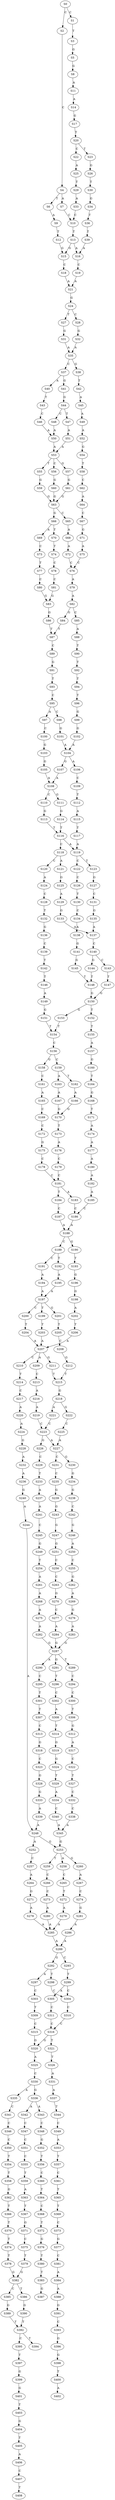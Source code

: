 strict digraph  {
	S0 -> S1 [ label = C ];
	S0 -> S2 [ label = C ];
	S1 -> S3 [ label = T ];
	S2 -> S4 [ label = C ];
	S3 -> S5 [ label = G ];
	S4 -> S6 [ label = T ];
	S4 -> S7 [ label = A ];
	S5 -> S8 [ label = G ];
	S6 -> S9 [ label = A ];
	S7 -> S10 [ label = C ];
	S8 -> S11 [ label = A ];
	S9 -> S12 [ label = T ];
	S10 -> S13 [ label = T ];
	S11 -> S14 [ label = A ];
	S12 -> S15 [ label = G ];
	S13 -> S16 [ label = A ];
	S13 -> S15 [ label = G ];
	S14 -> S17 [ label = G ];
	S15 -> S18 [ label = C ];
	S16 -> S19 [ label = C ];
	S17 -> S20 [ label = T ];
	S18 -> S21 [ label = A ];
	S19 -> S21 [ label = A ];
	S20 -> S22 [ label = C ];
	S20 -> S23 [ label = T ];
	S21 -> S24 [ label = G ];
	S22 -> S25 [ label = A ];
	S23 -> S26 [ label = G ];
	S24 -> S27 [ label = T ];
	S24 -> S28 [ label = C ];
	S25 -> S29 [ label = T ];
	S26 -> S30 [ label = T ];
	S27 -> S31 [ label = G ];
	S28 -> S32 [ label = G ];
	S29 -> S33 [ label = A ];
	S30 -> S34 [ label = G ];
	S31 -> S35 [ label = A ];
	S32 -> S35 [ label = A ];
	S33 -> S10 [ label = C ];
	S34 -> S36 [ label = T ];
	S35 -> S37 [ label = C ];
	S35 -> S38 [ label = G ];
	S36 -> S39 [ label = T ];
	S37 -> S40 [ label = A ];
	S37 -> S41 [ label = G ];
	S38 -> S42 [ label = T ];
	S39 -> S16 [ label = A ];
	S40 -> S43 [ label = T ];
	S41 -> S44 [ label = G ];
	S42 -> S45 [ label = A ];
	S43 -> S46 [ label = C ];
	S44 -> S47 [ label = T ];
	S44 -> S48 [ label = C ];
	S45 -> S49 [ label = A ];
	S46 -> S50 [ label = A ];
	S47 -> S51 [ label = A ];
	S48 -> S50 [ label = A ];
	S49 -> S52 [ label = A ];
	S50 -> S53 [ label = A ];
	S51 -> S53 [ label = A ];
	S52 -> S54 [ label = G ];
	S53 -> S55 [ label = T ];
	S53 -> S56 [ label = C ];
	S53 -> S57 [ label = G ];
	S54 -> S58 [ label = T ];
	S55 -> S59 [ label = G ];
	S56 -> S60 [ label = G ];
	S57 -> S61 [ label = G ];
	S58 -> S62 [ label = C ];
	S59 -> S63 [ label = G ];
	S60 -> S63 [ label = G ];
	S61 -> S63 [ label = G ];
	S62 -> S64 [ label = A ];
	S63 -> S65 [ label = C ];
	S63 -> S66 [ label = G ];
	S64 -> S67 [ label = C ];
	S65 -> S68 [ label = A ];
	S66 -> S69 [ label = A ];
	S66 -> S70 [ label = T ];
	S67 -> S71 [ label = G ];
	S68 -> S72 [ label = A ];
	S69 -> S73 [ label = C ];
	S70 -> S74 [ label = T ];
	S71 -> S75 [ label = A ];
	S72 -> S76 [ label = C ];
	S73 -> S77 [ label = T ];
	S74 -> S78 [ label = C ];
	S75 -> S76 [ label = C ];
	S76 -> S79 [ label = A ];
	S77 -> S80 [ label = C ];
	S78 -> S81 [ label = C ];
	S79 -> S82 [ label = A ];
	S80 -> S83 [ label = G ];
	S81 -> S83 [ label = G ];
	S82 -> S84 [ label = G ];
	S82 -> S85 [ label = C ];
	S83 -> S86 [ label = G ];
	S84 -> S87 [ label = T ];
	S85 -> S88 [ label = A ];
	S86 -> S87 [ label = T ];
	S87 -> S89 [ label = C ];
	S88 -> S90 [ label = T ];
	S89 -> S91 [ label = G ];
	S90 -> S92 [ label = T ];
	S91 -> S93 [ label = T ];
	S92 -> S94 [ label = T ];
	S93 -> S95 [ label = C ];
	S94 -> S96 [ label = T ];
	S95 -> S97 [ label = A ];
	S95 -> S98 [ label = C ];
	S96 -> S99 [ label = G ];
	S97 -> S100 [ label = C ];
	S98 -> S101 [ label = G ];
	S99 -> S102 [ label = G ];
	S100 -> S103 [ label = G ];
	S101 -> S104 [ label = A ];
	S102 -> S104 [ label = A ];
	S103 -> S105 [ label = G ];
	S104 -> S106 [ label = A ];
	S104 -> S107 [ label = G ];
	S105 -> S108 [ label = A ];
	S106 -> S109 [ label = C ];
	S107 -> S108 [ label = A ];
	S108 -> S110 [ label = C ];
	S108 -> S111 [ label = G ];
	S109 -> S112 [ label = T ];
	S110 -> S113 [ label = G ];
	S111 -> S114 [ label = G ];
	S112 -> S115 [ label = A ];
	S113 -> S116 [ label = T ];
	S114 -> S116 [ label = T ];
	S115 -> S117 [ label = T ];
	S116 -> S118 [ label = C ];
	S116 -> S119 [ label = A ];
	S117 -> S119 [ label = A ];
	S118 -> S120 [ label = C ];
	S118 -> S121 [ label = A ];
	S119 -> S122 [ label = C ];
	S119 -> S123 [ label = T ];
	S120 -> S124 [ label = A ];
	S121 -> S125 [ label = G ];
	S122 -> S126 [ label = C ];
	S123 -> S127 [ label = G ];
	S124 -> S128 [ label = C ];
	S125 -> S129 [ label = A ];
	S126 -> S130 [ label = T ];
	S127 -> S131 [ label = C ];
	S128 -> S132 [ label = T ];
	S129 -> S133 [ label = G ];
	S130 -> S134 [ label = C ];
	S131 -> S135 [ label = G ];
	S132 -> S136 [ label = G ];
	S133 -> S137 [ label = A ];
	S134 -> S138 [ label = A ];
	S135 -> S137 [ label = A ];
	S136 -> S139 [ label = C ];
	S137 -> S140 [ label = C ];
	S138 -> S141 [ label = G ];
	S139 -> S142 [ label = T ];
	S140 -> S143 [ label = C ];
	S140 -> S144 [ label = G ];
	S141 -> S145 [ label = G ];
	S142 -> S146 [ label = T ];
	S143 -> S147 [ label = T ];
	S144 -> S148 [ label = T ];
	S145 -> S148 [ label = T ];
	S146 -> S149 [ label = A ];
	S147 -> S150 [ label = G ];
	S148 -> S150 [ label = G ];
	S149 -> S151 [ label = G ];
	S150 -> S152 [ label = T ];
	S150 -> S153 [ label = G ];
	S151 -> S154 [ label = T ];
	S152 -> S155 [ label = T ];
	S153 -> S154 [ label = T ];
	S154 -> S156 [ label = C ];
	S155 -> S157 [ label = A ];
	S156 -> S158 [ label = G ];
	S156 -> S159 [ label = C ];
	S157 -> S160 [ label = G ];
	S158 -> S161 [ label = C ];
	S159 -> S162 [ label = T ];
	S159 -> S163 [ label = A ];
	S160 -> S164 [ label = T ];
	S161 -> S165 [ label = A ];
	S162 -> S166 [ label = A ];
	S163 -> S167 [ label = A ];
	S164 -> S168 [ label = G ];
	S165 -> S169 [ label = C ];
	S166 -> S170 [ label = G ];
	S167 -> S170 [ label = G ];
	S168 -> S171 [ label = T ];
	S169 -> S172 [ label = C ];
	S170 -> S173 [ label = T ];
	S171 -> S174 [ label = A ];
	S172 -> S175 [ label = G ];
	S173 -> S176 [ label = A ];
	S174 -> S177 [ label = A ];
	S175 -> S178 [ label = C ];
	S176 -> S179 [ label = C ];
	S177 -> S180 [ label = A ];
	S178 -> S181 [ label = C ];
	S179 -> S181 [ label = C ];
	S180 -> S182 [ label = A ];
	S181 -> S183 [ label = A ];
	S181 -> S184 [ label = T ];
	S182 -> S185 [ label = A ];
	S183 -> S186 [ label = C ];
	S184 -> S187 [ label = C ];
	S185 -> S186 [ label = C ];
	S186 -> S188 [ label = A ];
	S187 -> S188 [ label = A ];
	S188 -> S189 [ label = C ];
	S188 -> S190 [ label = G ];
	S189 -> S191 [ label = C ];
	S189 -> S192 [ label = T ];
	S190 -> S193 [ label = T ];
	S191 -> S194 [ label = A ];
	S192 -> S195 [ label = A ];
	S193 -> S196 [ label = G ];
	S194 -> S197 [ label = A ];
	S195 -> S197 [ label = A ];
	S196 -> S198 [ label = G ];
	S197 -> S199 [ label = T ];
	S197 -> S200 [ label = C ];
	S197 -> S201 [ label = G ];
	S198 -> S202 [ label = A ];
	S199 -> S203 [ label = T ];
	S200 -> S204 [ label = T ];
	S201 -> S205 [ label = T ];
	S202 -> S206 [ label = T ];
	S203 -> S207 [ label = A ];
	S204 -> S207 [ label = A ];
	S205 -> S208 [ label = C ];
	S206 -> S207 [ label = A ];
	S207 -> S209 [ label = A ];
	S207 -> S210 [ label = C ];
	S207 -> S211 [ label = G ];
	S208 -> S212 [ label = G ];
	S209 -> S213 [ label = C ];
	S210 -> S214 [ label = T ];
	S211 -> S215 [ label = T ];
	S212 -> S215 [ label = T ];
	S213 -> S216 [ label = A ];
	S214 -> S217 [ label = C ];
	S215 -> S218 [ label = G ];
	S216 -> S219 [ label = A ];
	S217 -> S220 [ label = A ];
	S218 -> S221 [ label = A ];
	S218 -> S222 [ label = G ];
	S219 -> S223 [ label = C ];
	S220 -> S224 [ label = A ];
	S221 -> S223 [ label = C ];
	S222 -> S225 [ label = C ];
	S223 -> S226 [ label = G ];
	S223 -> S227 [ label = A ];
	S224 -> S228 [ label = G ];
	S225 -> S227 [ label = A ];
	S226 -> S229 [ label = C ];
	S227 -> S230 [ label = G ];
	S227 -> S231 [ label = C ];
	S228 -> S232 [ label = A ];
	S229 -> S233 [ label = T ];
	S230 -> S234 [ label = G ];
	S231 -> S235 [ label = C ];
	S232 -> S236 [ label = A ];
	S233 -> S237 [ label = A ];
	S234 -> S238 [ label = G ];
	S235 -> S239 [ label = G ];
	S236 -> S240 [ label = G ];
	S237 -> S241 [ label = A ];
	S238 -> S242 [ label = C ];
	S239 -> S243 [ label = G ];
	S240 -> S244 [ label = A ];
	S241 -> S245 [ label = C ];
	S242 -> S246 [ label = G ];
	S243 -> S247 [ label = G ];
	S244 -> S248 [ label = A ];
	S245 -> S249 [ label = G ];
	S246 -> S250 [ label = A ];
	S247 -> S251 [ label = G ];
	S248 -> S252 [ label = A ];
	S248 -> S253 [ label = G ];
	S249 -> S254 [ label = T ];
	S250 -> S255 [ label = C ];
	S251 -> S256 [ label = C ];
	S252 -> S257 [ label = C ];
	S253 -> S258 [ label = A ];
	S253 -> S259 [ label = T ];
	S253 -> S260 [ label = G ];
	S254 -> S261 [ label = A ];
	S255 -> S262 [ label = G ];
	S256 -> S263 [ label = C ];
	S257 -> S264 [ label = A ];
	S258 -> S265 [ label = C ];
	S259 -> S266 [ label = C ];
	S260 -> S267 [ label = A ];
	S261 -> S268 [ label = A ];
	S262 -> S269 [ label = A ];
	S263 -> S270 [ label = G ];
	S264 -> S271 [ label = G ];
	S265 -> S272 [ label = T ];
	S266 -> S273 [ label = C ];
	S267 -> S274 [ label = C ];
	S268 -> S275 [ label = A ];
	S269 -> S276 [ label = G ];
	S270 -> S277 [ label = C ];
	S271 -> S278 [ label = A ];
	S272 -> S279 [ label = A ];
	S273 -> S280 [ label = A ];
	S274 -> S281 [ label = G ];
	S275 -> S282 [ label = A ];
	S276 -> S283 [ label = A ];
	S277 -> S284 [ label = A ];
	S278 -> S285 [ label = A ];
	S279 -> S285 [ label = A ];
	S280 -> S285 [ label = A ];
	S281 -> S286 [ label = A ];
	S282 -> S287 [ label = G ];
	S283 -> S287 [ label = G ];
	S284 -> S287 [ label = G ];
	S285 -> S288 [ label = A ];
	S286 -> S288 [ label = A ];
	S287 -> S289 [ label = T ];
	S287 -> S290 [ label = A ];
	S287 -> S291 [ label = G ];
	S288 -> S292 [ label = G ];
	S288 -> S293 [ label = C ];
	S289 -> S294 [ label = C ];
	S290 -> S295 [ label = C ];
	S291 -> S296 [ label = T ];
	S292 -> S297 [ label = A ];
	S292 -> S298 [ label = T ];
	S293 -> S299 [ label = T ];
	S294 -> S300 [ label = C ];
	S295 -> S301 [ label = T ];
	S296 -> S302 [ label = C ];
	S297 -> S303 [ label = C ];
	S298 -> S304 [ label = C ];
	S299 -> S305 [ label = A ];
	S299 -> S304 [ label = C ];
	S300 -> S306 [ label = T ];
	S301 -> S307 [ label = T ];
	S302 -> S308 [ label = A ];
	S303 -> S309 [ label = T ];
	S304 -> S310 [ label = C ];
	S305 -> S311 [ label = C ];
	S306 -> S312 [ label = G ];
	S307 -> S313 [ label = C ];
	S308 -> S314 [ label = T ];
	S309 -> S315 [ label = C ];
	S310 -> S316 [ label = C ];
	S311 -> S316 [ label = C ];
	S312 -> S317 [ label = A ];
	S313 -> S318 [ label = G ];
	S314 -> S319 [ label = G ];
	S315 -> S320 [ label = G ];
	S316 -> S321 [ label = T ];
	S316 -> S320 [ label = G ];
	S317 -> S322 [ label = C ];
	S318 -> S323 [ label = C ];
	S319 -> S324 [ label = G ];
	S320 -> S325 [ label = A ];
	S321 -> S326 [ label = T ];
	S322 -> S327 [ label = T ];
	S323 -> S328 [ label = G ];
	S324 -> S329 [ label = T ];
	S325 -> S330 [ label = C ];
	S326 -> S331 [ label = A ];
	S327 -> S332 [ label = C ];
	S328 -> S333 [ label = G ];
	S329 -> S334 [ label = A ];
	S330 -> S335 [ label = A ];
	S330 -> S336 [ label = G ];
	S331 -> S337 [ label = A ];
	S332 -> S338 [ label = C ];
	S333 -> S339 [ label = A ];
	S334 -> S340 [ label = C ];
	S335 -> S341 [ label = C ];
	S336 -> S342 [ label = A ];
	S336 -> S343 [ label = A ];
	S337 -> S344 [ label = T ];
	S338 -> S345 [ label = A ];
	S339 -> S248 [ label = A ];
	S340 -> S345 [ label = A ];
	S341 -> S346 [ label = C ];
	S342 -> S347 [ label = C ];
	S343 -> S348 [ label = C ];
	S344 -> S349 [ label = C ];
	S345 -> S253 [ label = G ];
	S346 -> S350 [ label = C ];
	S347 -> S351 [ label = C ];
	S348 -> S352 [ label = G ];
	S349 -> S353 [ label = A ];
	S350 -> S354 [ label = T ];
	S351 -> S355 [ label = C ];
	S352 -> S356 [ label = T ];
	S353 -> S357 [ label = T ];
	S354 -> S358 [ label = T ];
	S355 -> S359 [ label = T ];
	S356 -> S360 [ label = C ];
	S357 -> S361 [ label = C ];
	S358 -> S362 [ label = G ];
	S359 -> S363 [ label = A ];
	S360 -> S364 [ label = T ];
	S361 -> S365 [ label = T ];
	S362 -> S366 [ label = T ];
	S363 -> S367 [ label = T ];
	S364 -> S368 [ label = C ];
	S365 -> S369 [ label = T ];
	S366 -> S370 [ label = T ];
	S367 -> S371 [ label = G ];
	S368 -> S372 [ label = T ];
	S369 -> S373 [ label = C ];
	S370 -> S374 [ label = T ];
	S371 -> S375 [ label = C ];
	S372 -> S376 [ label = G ];
	S373 -> S377 [ label = G ];
	S374 -> S378 [ label = T ];
	S375 -> S379 [ label = T ];
	S376 -> S380 [ label = T ];
	S377 -> S381 [ label = C ];
	S378 -> S382 [ label = G ];
	S379 -> S382 [ label = G ];
	S380 -> S383 [ label = T ];
	S381 -> S384 [ label = A ];
	S382 -> S385 [ label = C ];
	S382 -> S386 [ label = T ];
	S383 -> S387 [ label = G ];
	S384 -> S388 [ label = A ];
	S385 -> S389 [ label = G ];
	S386 -> S390 [ label = G ];
	S388 -> S391 [ label = G ];
	S389 -> S392 [ label = T ];
	S390 -> S392 [ label = T ];
	S391 -> S393 [ label = C ];
	S392 -> S394 [ label = T ];
	S392 -> S395 [ label = C ];
	S393 -> S396 [ label = G ];
	S395 -> S397 [ label = T ];
	S396 -> S398 [ label = G ];
	S397 -> S399 [ label = G ];
	S398 -> S400 [ label = T ];
	S399 -> S401 [ label = G ];
	S400 -> S402 [ label = A ];
	S401 -> S403 [ label = T ];
	S403 -> S404 [ label = G ];
	S404 -> S405 [ label = T ];
	S405 -> S406 [ label = A ];
	S406 -> S407 [ label = C ];
	S407 -> S408 [ label = T ];
}
